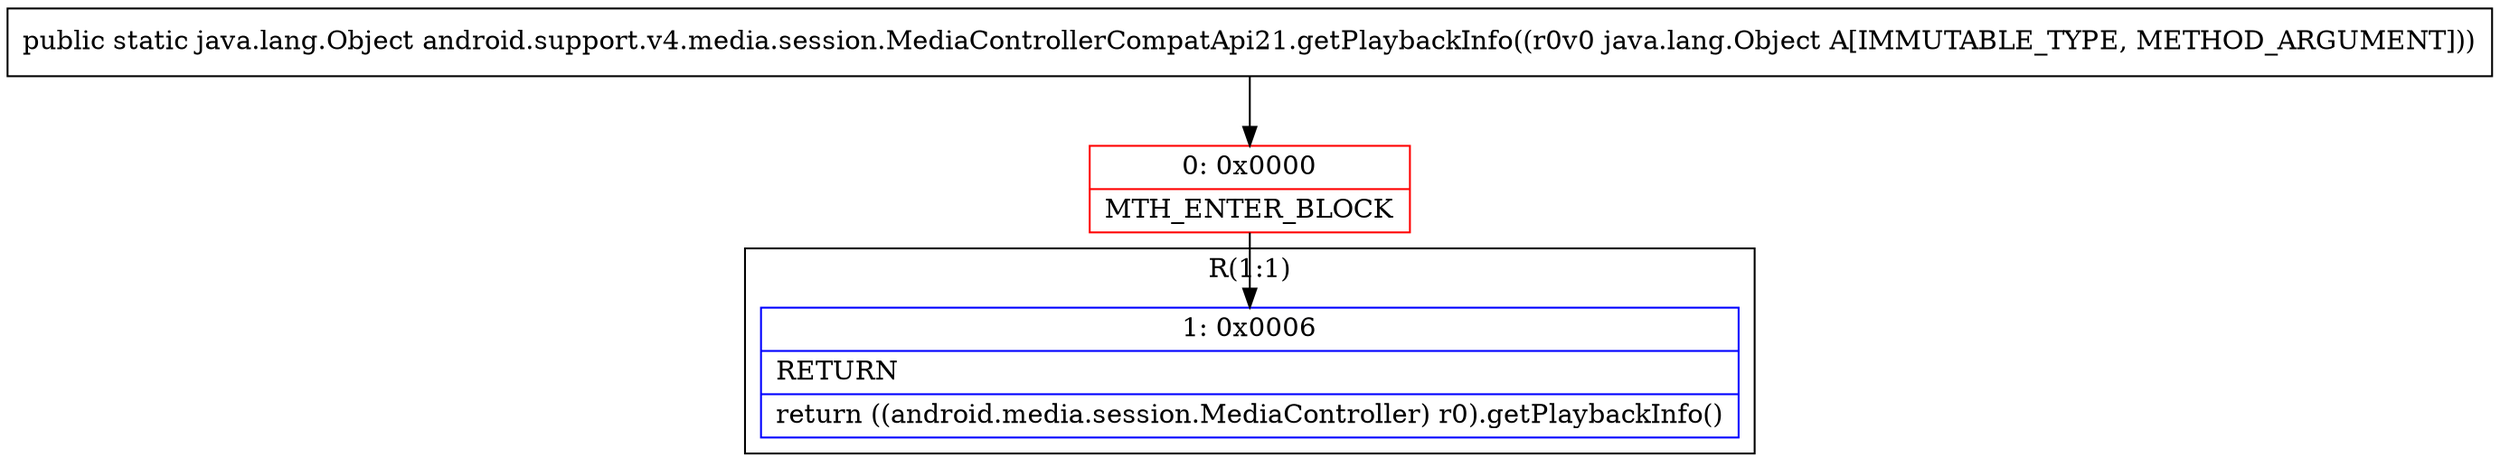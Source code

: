 digraph "CFG forandroid.support.v4.media.session.MediaControllerCompatApi21.getPlaybackInfo(Ljava\/lang\/Object;)Ljava\/lang\/Object;" {
subgraph cluster_Region_1367158647 {
label = "R(1:1)";
node [shape=record,color=blue];
Node_1 [shape=record,label="{1\:\ 0x0006|RETURN\l|return ((android.media.session.MediaController) r0).getPlaybackInfo()\l}"];
}
Node_0 [shape=record,color=red,label="{0\:\ 0x0000|MTH_ENTER_BLOCK\l}"];
MethodNode[shape=record,label="{public static java.lang.Object android.support.v4.media.session.MediaControllerCompatApi21.getPlaybackInfo((r0v0 java.lang.Object A[IMMUTABLE_TYPE, METHOD_ARGUMENT])) }"];
MethodNode -> Node_0;
Node_0 -> Node_1;
}

